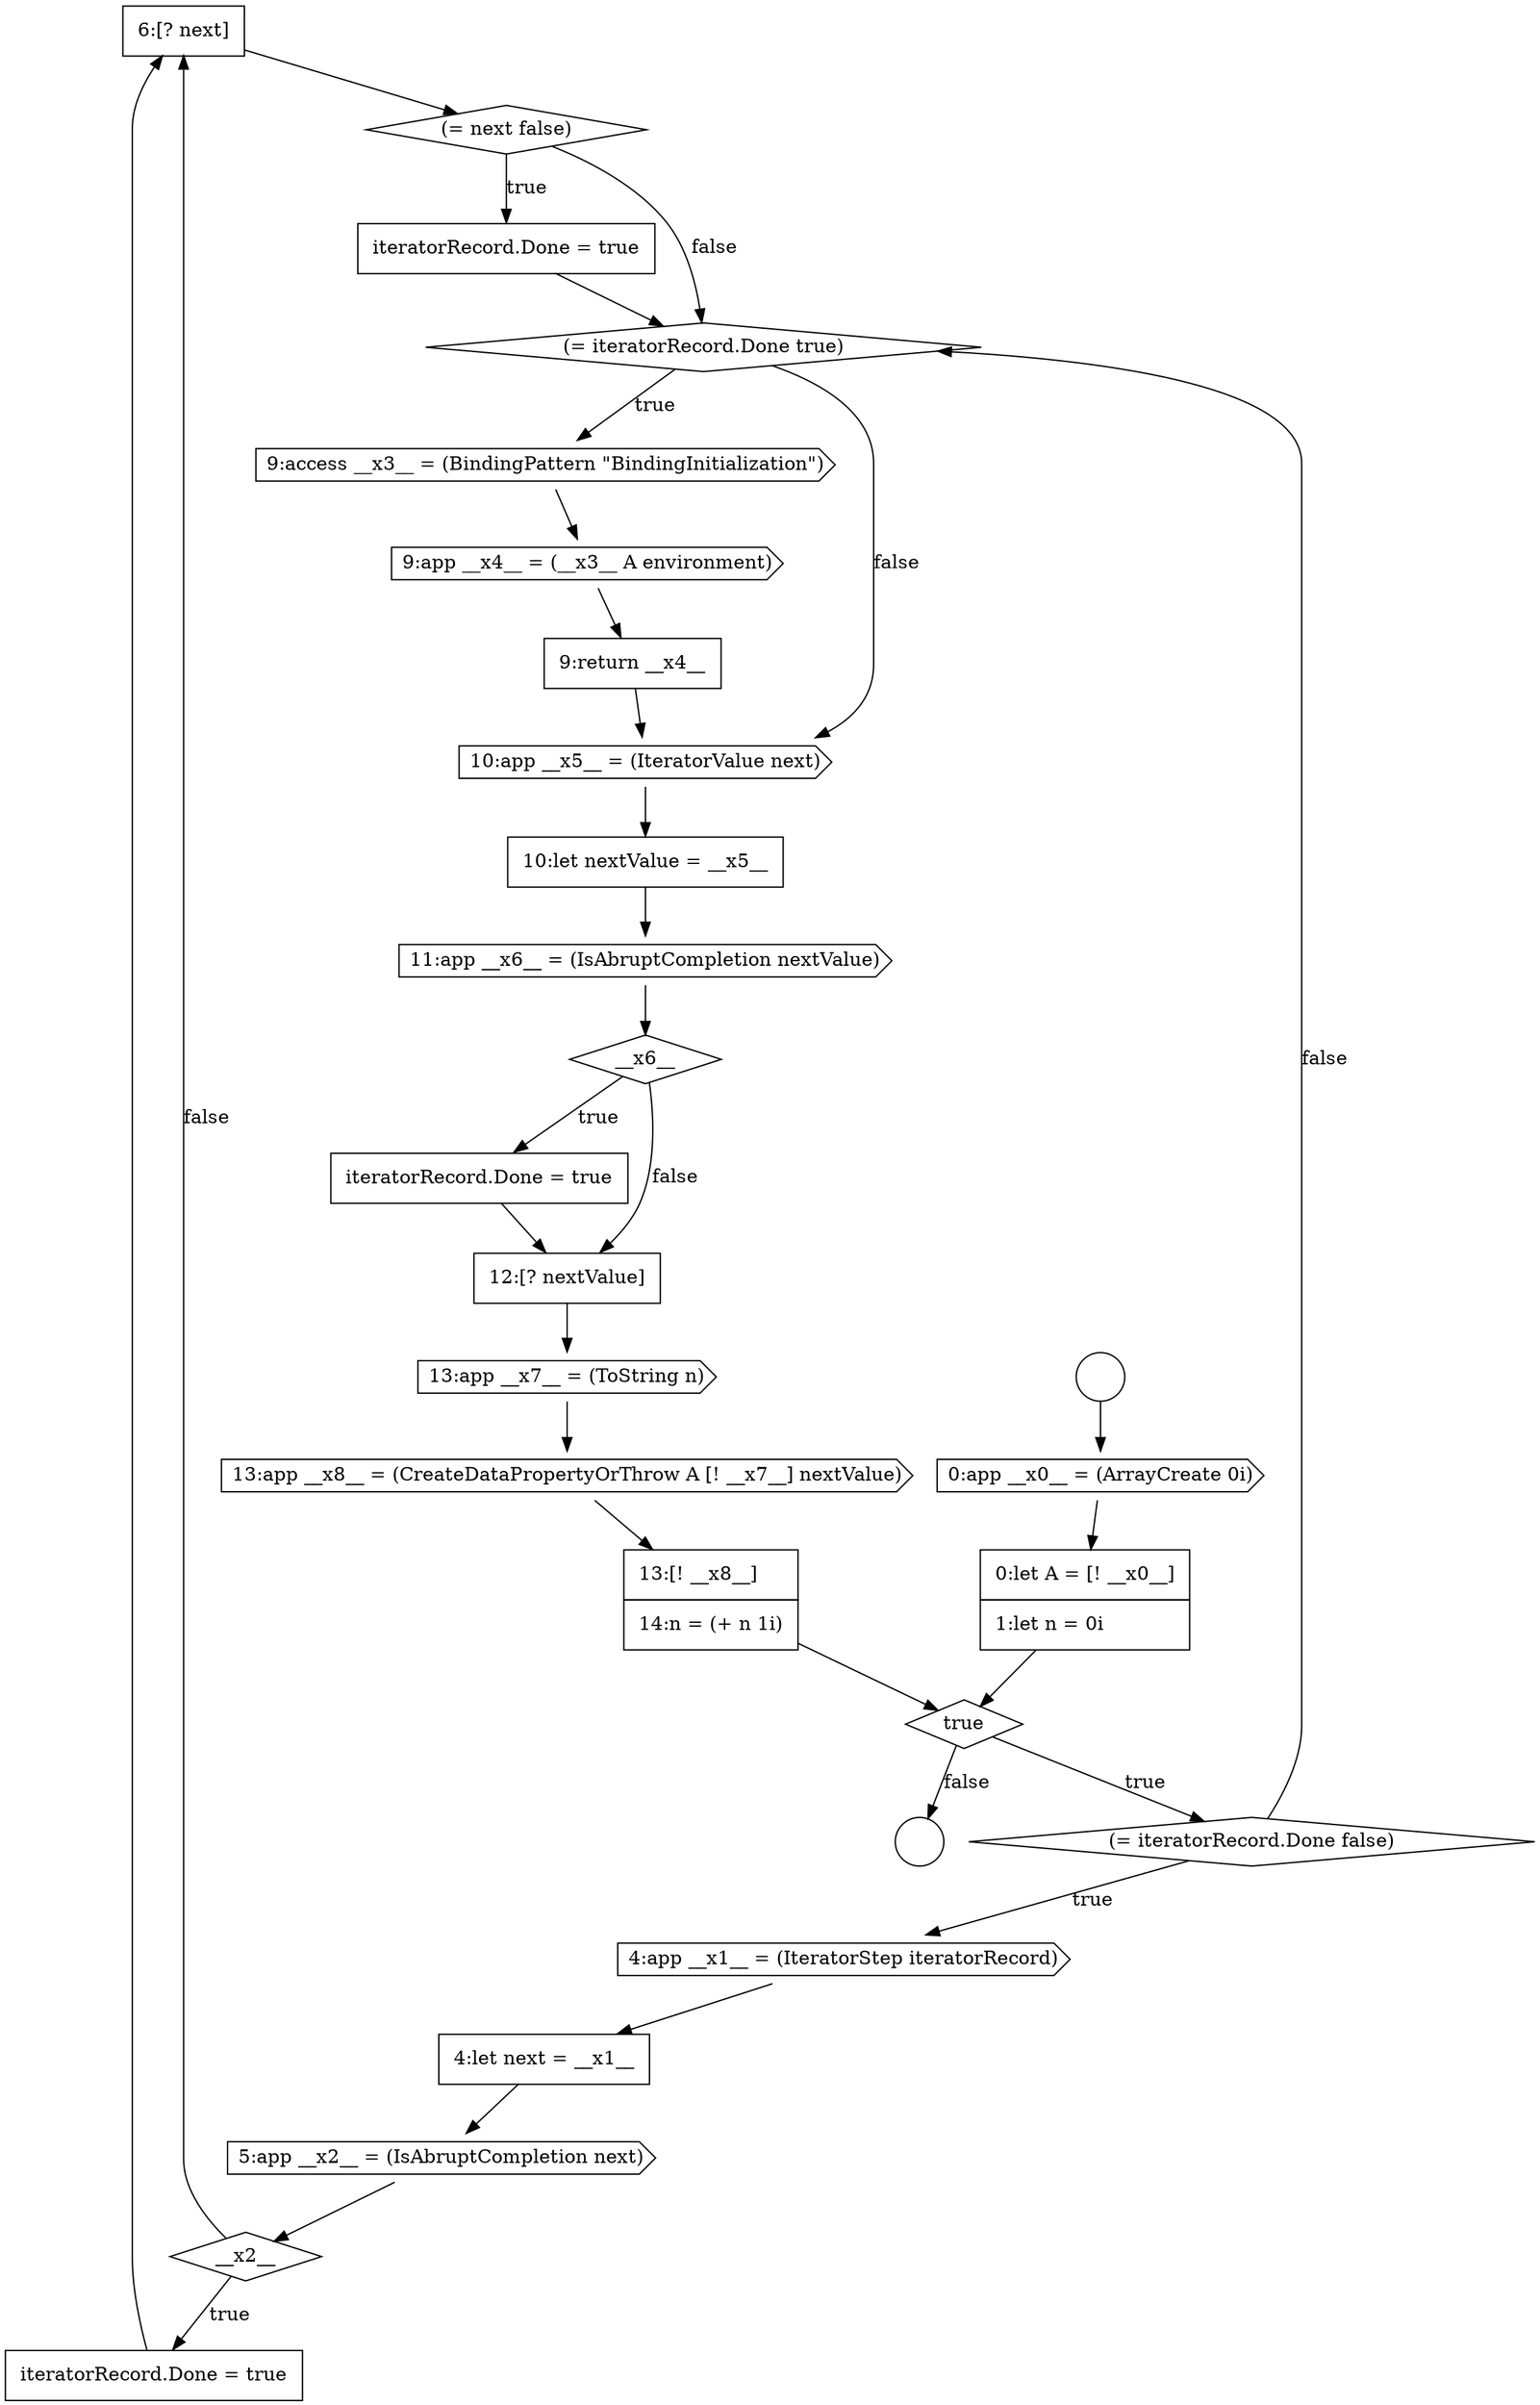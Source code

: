 digraph {
  node7143 [shape=none, margin=0, label=<<font color="black">
    <table border="0" cellborder="1" cellspacing="0" cellpadding="10">
      <tr><td align="left">6:[? next]</td></tr>
    </table>
  </font>> color="black" fillcolor="white" style=filled]
  node7132 [shape=circle label=" " color="black" fillcolor="white" style=filled]
  node7147 [shape=cds, label=<<font color="black">9:access __x3__ = (BindingPattern &quot;BindingInitialization&quot;)</font>> color="black" fillcolor="white" style=filled]
  node7136 [shape=diamond, label=<<font color="black">true</font>> color="black" fillcolor="white" style=filled]
  node7156 [shape=cds, label=<<font color="black">13:app __x7__ = (ToString n)</font>> color="black" fillcolor="white" style=filled]
  node7148 [shape=cds, label=<<font color="black">9:app __x4__ = (__x3__ A environment)</font>> color="black" fillcolor="white" style=filled]
  node7142 [shape=none, margin=0, label=<<font color="black">
    <table border="0" cellborder="1" cellspacing="0" cellpadding="10">
      <tr><td align="left">iteratorRecord.Done = true</td></tr>
    </table>
  </font>> color="black" fillcolor="white" style=filled]
  node7138 [shape=cds, label=<<font color="black">4:app __x1__ = (IteratorStep iteratorRecord)</font>> color="black" fillcolor="white" style=filled]
  node7155 [shape=none, margin=0, label=<<font color="black">
    <table border="0" cellborder="1" cellspacing="0" cellpadding="10">
      <tr><td align="left">12:[? nextValue]</td></tr>
    </table>
  </font>> color="black" fillcolor="white" style=filled]
  node7134 [shape=cds, label=<<font color="black">0:app __x0__ = (ArrayCreate 0i)</font>> color="black" fillcolor="white" style=filled]
  node7145 [shape=none, margin=0, label=<<font color="black">
    <table border="0" cellborder="1" cellspacing="0" cellpadding="10">
      <tr><td align="left">iteratorRecord.Done = true</td></tr>
    </table>
  </font>> color="black" fillcolor="white" style=filled]
  node7158 [shape=none, margin=0, label=<<font color="black">
    <table border="0" cellborder="1" cellspacing="0" cellpadding="10">
      <tr><td align="left">13:[! __x8__]</td></tr>
      <tr><td align="left">14:n = (+ n 1i)</td></tr>
    </table>
  </font>> color="black" fillcolor="white" style=filled]
  node7141 [shape=diamond, label=<<font color="black">__x2__</font>> color="black" fillcolor="white" style=filled]
  node7154 [shape=none, margin=0, label=<<font color="black">
    <table border="0" cellborder="1" cellspacing="0" cellpadding="10">
      <tr><td align="left">iteratorRecord.Done = true</td></tr>
    </table>
  </font>> color="black" fillcolor="white" style=filled]
  node7149 [shape=none, margin=0, label=<<font color="black">
    <table border="0" cellborder="1" cellspacing="0" cellpadding="10">
      <tr><td align="left">9:return __x4__</td></tr>
    </table>
  </font>> color="black" fillcolor="white" style=filled]
  node7146 [shape=diamond, label=<<font color="black">(= iteratorRecord.Done true)</font>> color="black" fillcolor="white" style=filled]
  node7144 [shape=diamond, label=<<font color="black">(= next false)</font>> color="black" fillcolor="white" style=filled]
  node7139 [shape=none, margin=0, label=<<font color="black">
    <table border="0" cellborder="1" cellspacing="0" cellpadding="10">
      <tr><td align="left">4:let next = __x1__</td></tr>
    </table>
  </font>> color="black" fillcolor="white" style=filled]
  node7150 [shape=cds, label=<<font color="black">10:app __x5__ = (IteratorValue next)</font>> color="black" fillcolor="white" style=filled]
  node7133 [shape=circle label=" " color="black" fillcolor="white" style=filled]
  node7151 [shape=none, margin=0, label=<<font color="black">
    <table border="0" cellborder="1" cellspacing="0" cellpadding="10">
      <tr><td align="left">10:let nextValue = __x5__</td></tr>
    </table>
  </font>> color="black" fillcolor="white" style=filled]
  node7137 [shape=diamond, label=<<font color="black">(= iteratorRecord.Done false)</font>> color="black" fillcolor="white" style=filled]
  node7157 [shape=cds, label=<<font color="black">13:app __x8__ = (CreateDataPropertyOrThrow A [! __x7__] nextValue)</font>> color="black" fillcolor="white" style=filled]
  node7135 [shape=none, margin=0, label=<<font color="black">
    <table border="0" cellborder="1" cellspacing="0" cellpadding="10">
      <tr><td align="left">0:let A = [! __x0__]</td></tr>
      <tr><td align="left">1:let n = 0i</td></tr>
    </table>
  </font>> color="black" fillcolor="white" style=filled]
  node7152 [shape=cds, label=<<font color="black">11:app __x6__ = (IsAbruptCompletion nextValue)</font>> color="black" fillcolor="white" style=filled]
  node7140 [shape=cds, label=<<font color="black">5:app __x2__ = (IsAbruptCompletion next)</font>> color="black" fillcolor="white" style=filled]
  node7153 [shape=diamond, label=<<font color="black">__x6__</font>> color="black" fillcolor="white" style=filled]
  node7155 -> node7156 [ color="black"]
  node7136 -> node7137 [label=<<font color="black">true</font>> color="black"]
  node7136 -> node7133 [label=<<font color="black">false</font>> color="black"]
  node7140 -> node7141 [ color="black"]
  node7151 -> node7152 [ color="black"]
  node7156 -> node7157 [ color="black"]
  node7143 -> node7144 [ color="black"]
  node7154 -> node7155 [ color="black"]
  node7146 -> node7147 [label=<<font color="black">true</font>> color="black"]
  node7146 -> node7150 [label=<<font color="black">false</font>> color="black"]
  node7147 -> node7148 [ color="black"]
  node7134 -> node7135 [ color="black"]
  node7158 -> node7136 [ color="black"]
  node7153 -> node7154 [label=<<font color="black">true</font>> color="black"]
  node7153 -> node7155 [label=<<font color="black">false</font>> color="black"]
  node7139 -> node7140 [ color="black"]
  node7137 -> node7138 [label=<<font color="black">true</font>> color="black"]
  node7137 -> node7146 [label=<<font color="black">false</font>> color="black"]
  node7148 -> node7149 [ color="black"]
  node7135 -> node7136 [ color="black"]
  node7145 -> node7146 [ color="black"]
  node7144 -> node7145 [label=<<font color="black">true</font>> color="black"]
  node7144 -> node7146 [label=<<font color="black">false</font>> color="black"]
  node7152 -> node7153 [ color="black"]
  node7132 -> node7134 [ color="black"]
  node7150 -> node7151 [ color="black"]
  node7142 -> node7143 [ color="black"]
  node7138 -> node7139 [ color="black"]
  node7141 -> node7142 [label=<<font color="black">true</font>> color="black"]
  node7141 -> node7143 [label=<<font color="black">false</font>> color="black"]
  node7157 -> node7158 [ color="black"]
  node7149 -> node7150 [ color="black"]
}
